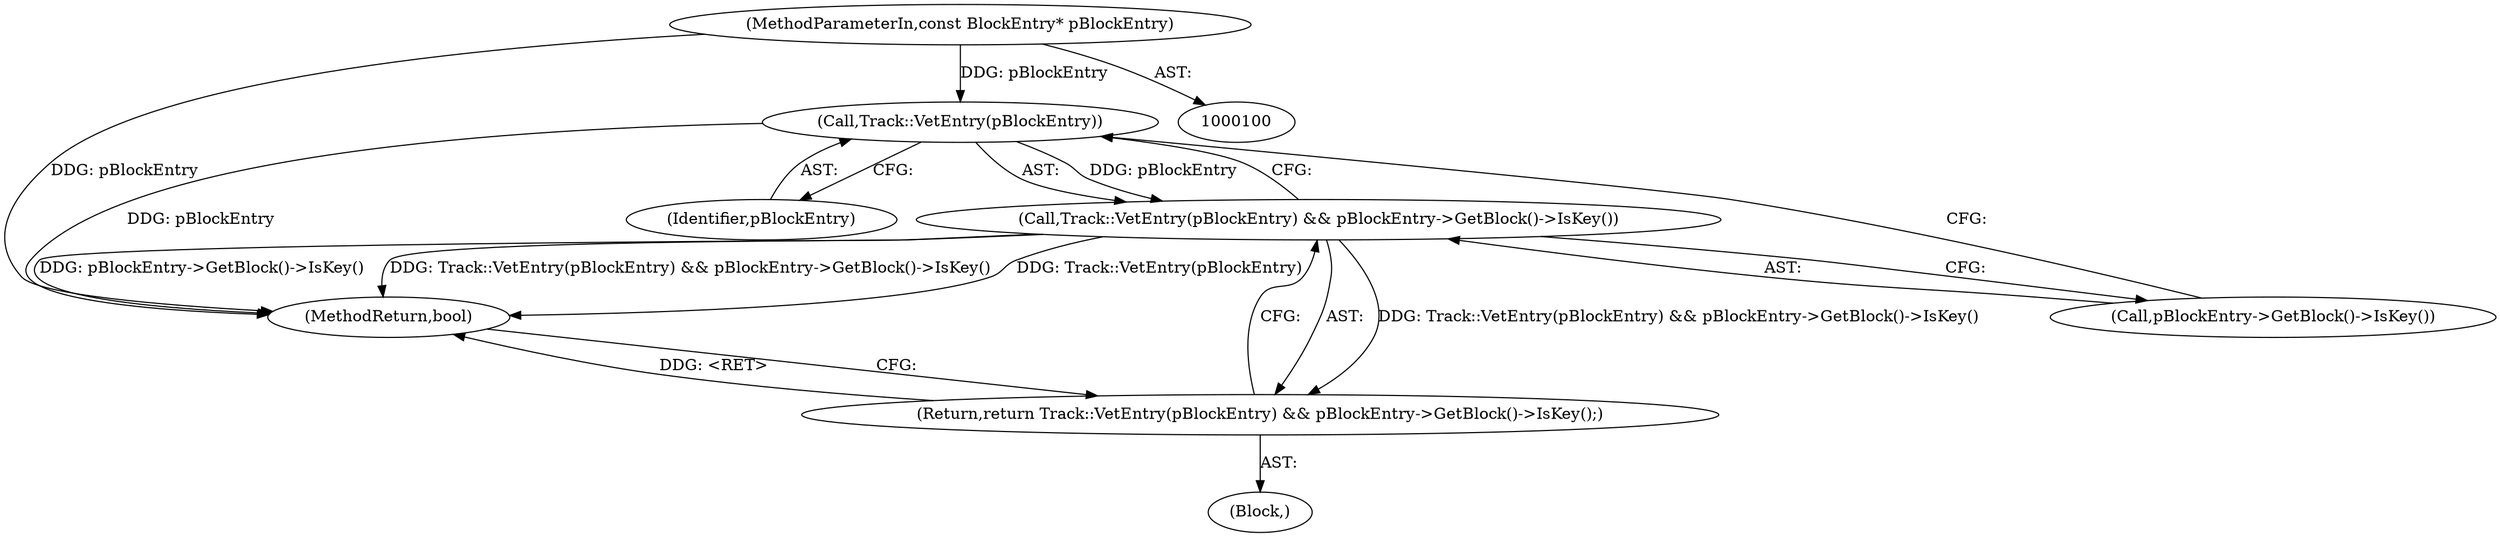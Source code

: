 digraph "1_Android_04839626ed859623901ebd3a5fd483982186b59d_214@pointer" {
"1000105" [label="(Call,Track::VetEntry(pBlockEntry))"];
"1000101" [label="(MethodParameterIn,const BlockEntry* pBlockEntry)"];
"1000104" [label="(Call,Track::VetEntry(pBlockEntry) && pBlockEntry->GetBlock()->IsKey())"];
"1000103" [label="(Return,return Track::VetEntry(pBlockEntry) && pBlockEntry->GetBlock()->IsKey();)"];
"1000102" [label="(Block,)"];
"1000107" [label="(Call,pBlockEntry->GetBlock()->IsKey())"];
"1000103" [label="(Return,return Track::VetEntry(pBlockEntry) && pBlockEntry->GetBlock()->IsKey();)"];
"1000106" [label="(Identifier,pBlockEntry)"];
"1000105" [label="(Call,Track::VetEntry(pBlockEntry))"];
"1000101" [label="(MethodParameterIn,const BlockEntry* pBlockEntry)"];
"1000104" [label="(Call,Track::VetEntry(pBlockEntry) && pBlockEntry->GetBlock()->IsKey())"];
"1000108" [label="(MethodReturn,bool)"];
"1000105" -> "1000104"  [label="AST: "];
"1000105" -> "1000106"  [label="CFG: "];
"1000106" -> "1000105"  [label="AST: "];
"1000107" -> "1000105"  [label="CFG: "];
"1000104" -> "1000105"  [label="CFG: "];
"1000105" -> "1000108"  [label="DDG: pBlockEntry"];
"1000105" -> "1000104"  [label="DDG: pBlockEntry"];
"1000101" -> "1000105"  [label="DDG: pBlockEntry"];
"1000101" -> "1000100"  [label="AST: "];
"1000101" -> "1000108"  [label="DDG: pBlockEntry"];
"1000104" -> "1000103"  [label="AST: "];
"1000104" -> "1000107"  [label="CFG: "];
"1000107" -> "1000104"  [label="AST: "];
"1000103" -> "1000104"  [label="CFG: "];
"1000104" -> "1000108"  [label="DDG: pBlockEntry->GetBlock()->IsKey()"];
"1000104" -> "1000108"  [label="DDG: Track::VetEntry(pBlockEntry) && pBlockEntry->GetBlock()->IsKey()"];
"1000104" -> "1000108"  [label="DDG: Track::VetEntry(pBlockEntry)"];
"1000104" -> "1000103"  [label="DDG: Track::VetEntry(pBlockEntry) && pBlockEntry->GetBlock()->IsKey()"];
"1000103" -> "1000102"  [label="AST: "];
"1000108" -> "1000103"  [label="CFG: "];
"1000103" -> "1000108"  [label="DDG: <RET>"];
}
